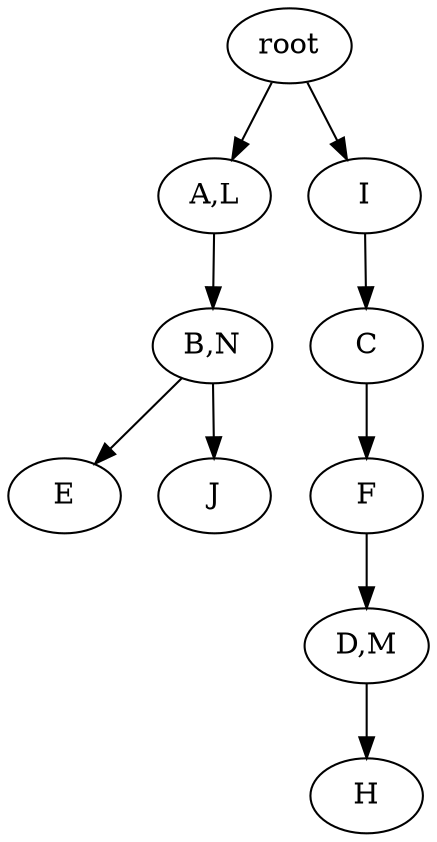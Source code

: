 strict digraph G {
	graph [name=G];
	0	 [label=root];
	3	 [label="A,L"];
	0 -> 3;
	1	 [label=I];
	0 -> 1;
	4	 [label="B,N"];
	3 -> 4;
	6	 [label=E];
	4 -> 6;
	5	 [label=J];
	4 -> 5;
	2	 [label=C];
	7	 [label=F];
	2 -> 7;
	9	 [label="D,M"];
	10	 [label=H];
	9 -> 10;
	7 -> 9;
	1 -> 2;
}
